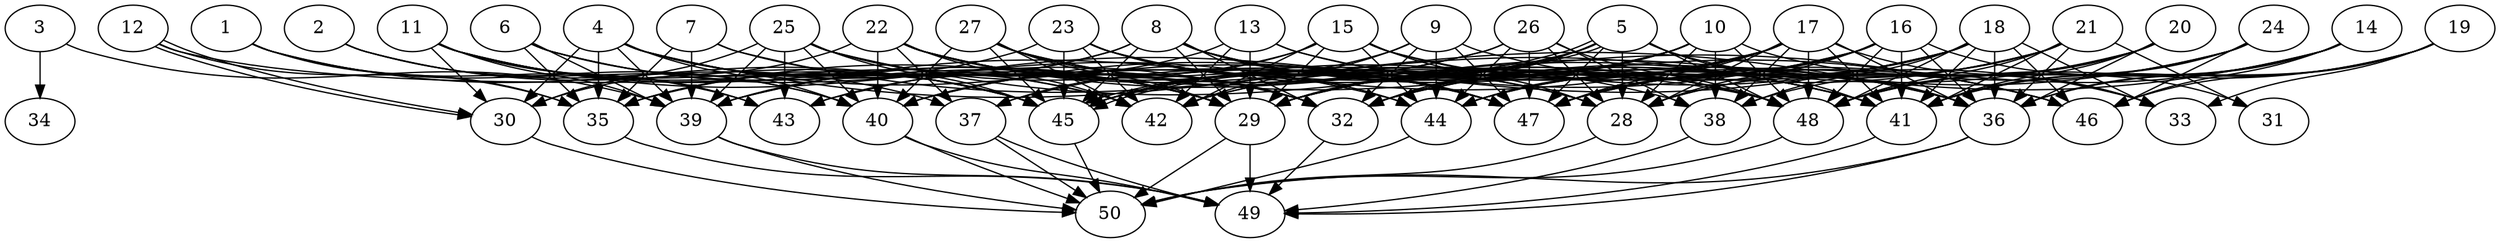 // DAG automatically generated by daggen at Tue Aug  6 16:32:29 2019
// ./daggen --dot -n 50 --ccr 0.3 --fat 0.8 --regular 0.5 --density 0.6 --mindata 5242880 --maxdata 52428800 
digraph G {
  1 [size="151951360", alpha="0.05", expect_size="45585408"] 
  1 -> 35 [size ="45585408"]
  1 -> 40 [size ="45585408"]
  1 -> 43 [size ="45585408"]
  1 -> 45 [size ="45585408"]
  2 [size="66717013", alpha="0.18", expect_size="20015104"] 
  2 -> 37 [size ="20015104"]
  2 -> 40 [size ="20015104"]
  2 -> 45 [size ="20015104"]
  3 [size="34788693", alpha="0.07", expect_size="10436608"] 
  3 -> 34 [size ="10436608"]
  3 -> 39 [size ="10436608"]
  4 [size="63976107", alpha="0.01", expect_size="19192832"] 
  4 -> 29 [size ="19192832"]
  4 -> 30 [size ="19192832"]
  4 -> 35 [size ="19192832"]
  4 -> 36 [size ="19192832"]
  4 -> 39 [size ="19192832"]
  4 -> 40 [size ="19192832"]
  4 -> 42 [size ="19192832"]
  4 -> 45 [size ="19192832"]
  4 -> 47 [size ="19192832"]
  5 [size="84722347", alpha="0.02", expect_size="25416704"] 
  5 -> 28 [size ="25416704"]
  5 -> 29 [size ="25416704"]
  5 -> 32 [size ="25416704"]
  5 -> 36 [size ="25416704"]
  5 -> 40 [size ="25416704"]
  5 -> 41 [size ="25416704"]
  5 -> 45 [size ="25416704"]
  5 -> 45 [size ="25416704"]
  5 -> 47 [size ="25416704"]
  5 -> 48 [size ="25416704"]
  6 [size="115264853", alpha="0.09", expect_size="34579456"] 
  6 -> 29 [size ="34579456"]
  6 -> 32 [size ="34579456"]
  6 -> 35 [size ="34579456"]
  6 -> 39 [size ="34579456"]
  6 -> 45 [size ="34579456"]
  7 [size="21063680", alpha="0.00", expect_size="6319104"] 
  7 -> 29 [size ="6319104"]
  7 -> 35 [size ="6319104"]
  7 -> 39 [size ="6319104"]
  7 -> 41 [size ="6319104"]
  8 [size="62948693", alpha="0.06", expect_size="18884608"] 
  8 -> 29 [size ="18884608"]
  8 -> 32 [size ="18884608"]
  8 -> 35 [size ="18884608"]
  8 -> 36 [size ="18884608"]
  8 -> 39 [size ="18884608"]
  8 -> 41 [size ="18884608"]
  8 -> 45 [size ="18884608"]
  8 -> 47 [size ="18884608"]
  8 -> 48 [size ="18884608"]
  9 [size="26009600", alpha="0.07", expect_size="7802880"] 
  9 -> 32 [size ="7802880"]
  9 -> 33 [size ="7802880"]
  9 -> 42 [size ="7802880"]
  9 -> 44 [size ="7802880"]
  9 -> 45 [size ="7802880"]
  9 -> 47 [size ="7802880"]
  10 [size="106676907", alpha="0.16", expect_size="32003072"] 
  10 -> 28 [size ="32003072"]
  10 -> 29 [size ="32003072"]
  10 -> 32 [size ="32003072"]
  10 -> 33 [size ="32003072"]
  10 -> 37 [size ="32003072"]
  10 -> 38 [size ="32003072"]
  10 -> 45 [size ="32003072"]
  10 -> 48 [size ="32003072"]
  11 [size="86824960", alpha="0.17", expect_size="26047488"] 
  11 -> 29 [size ="26047488"]
  11 -> 30 [size ="26047488"]
  11 -> 39 [size ="26047488"]
  11 -> 42 [size ="26047488"]
  11 -> 43 [size ="26047488"]
  11 -> 44 [size ="26047488"]
  11 -> 45 [size ="26047488"]
  12 [size="127863467", alpha="0.11", expect_size="38359040"] 
  12 -> 30 [size ="38359040"]
  12 -> 30 [size ="38359040"]
  12 -> 35 [size ="38359040"]
  12 -> 48 [size ="38359040"]
  13 [size="112254293", alpha="0.13", expect_size="33676288"] 
  13 -> 29 [size ="33676288"]
  13 -> 36 [size ="33676288"]
  13 -> 42 [size ="33676288"]
  13 -> 43 [size ="33676288"]
  13 -> 48 [size ="33676288"]
  14 [size="167260160", alpha="0.19", expect_size="50178048"] 
  14 -> 29 [size ="50178048"]
  14 -> 36 [size ="50178048"]
  14 -> 41 [size ="50178048"]
  14 -> 46 [size ="50178048"]
  14 -> 47 [size ="50178048"]
  14 -> 48 [size ="50178048"]
  15 [size="171376640", alpha="0.04", expect_size="51412992"] 
  15 -> 28 [size ="51412992"]
  15 -> 29 [size ="51412992"]
  15 -> 37 [size ="51412992"]
  15 -> 40 [size ="51412992"]
  15 -> 42 [size ="51412992"]
  15 -> 44 [size ="51412992"]
  15 -> 46 [size ="51412992"]
  15 -> 48 [size ="51412992"]
  16 [size="26286080", alpha="0.05", expect_size="7885824"] 
  16 -> 28 [size ="7885824"]
  16 -> 29 [size ="7885824"]
  16 -> 31 [size ="7885824"]
  16 -> 36 [size ="7885824"]
  16 -> 40 [size ="7885824"]
  16 -> 41 [size ="7885824"]
  16 -> 42 [size ="7885824"]
  16 -> 44 [size ="7885824"]
  16 -> 47 [size ="7885824"]
  16 -> 48 [size ="7885824"]
  17 [size="100174507", alpha="0.12", expect_size="30052352"] 
  17 -> 28 [size ="30052352"]
  17 -> 33 [size ="30052352"]
  17 -> 36 [size ="30052352"]
  17 -> 38 [size ="30052352"]
  17 -> 39 [size ="30052352"]
  17 -> 41 [size ="30052352"]
  17 -> 42 [size ="30052352"]
  17 -> 44 [size ="30052352"]
  17 -> 45 [size ="30052352"]
  17 -> 47 [size ="30052352"]
  17 -> 48 [size ="30052352"]
  18 [size="103526400", alpha="0.04", expect_size="31057920"] 
  18 -> 29 [size ="31057920"]
  18 -> 33 [size ="31057920"]
  18 -> 36 [size ="31057920"]
  18 -> 38 [size ="31057920"]
  18 -> 41 [size ="31057920"]
  18 -> 43 [size ="31057920"]
  18 -> 44 [size ="31057920"]
  18 -> 45 [size ="31057920"]
  18 -> 46 [size ="31057920"]
  18 -> 47 [size ="31057920"]
  18 -> 48 [size ="31057920"]
  19 [size="154641067", alpha="0.12", expect_size="46392320"] 
  19 -> 33 [size ="46392320"]
  19 -> 36 [size ="46392320"]
  19 -> 41 [size ="46392320"]
  19 -> 46 [size ="46392320"]
  19 -> 48 [size ="46392320"]
  20 [size="55360853", alpha="0.15", expect_size="16608256"] 
  20 -> 28 [size ="16608256"]
  20 -> 32 [size ="16608256"]
  20 -> 36 [size ="16608256"]
  20 -> 38 [size ="16608256"]
  20 -> 41 [size ="16608256"]
  20 -> 48 [size ="16608256"]
  21 [size="27719680", alpha="0.15", expect_size="8315904"] 
  21 -> 28 [size ="8315904"]
  21 -> 29 [size ="8315904"]
  21 -> 31 [size ="8315904"]
  21 -> 36 [size ="8315904"]
  21 -> 41 [size ="8315904"]
  21 -> 44 [size ="8315904"]
  21 -> 47 [size ="8315904"]
  21 -> 48 [size ="8315904"]
  22 [size="161884160", alpha="0.01", expect_size="48565248"] 
  22 -> 28 [size ="48565248"]
  22 -> 30 [size ="48565248"]
  22 -> 32 [size ="48565248"]
  22 -> 37 [size ="48565248"]
  22 -> 38 [size ="48565248"]
  22 -> 40 [size ="48565248"]
  22 -> 41 [size ="48565248"]
  22 -> 42 [size ="48565248"]
  22 -> 47 [size ="48565248"]
  23 [size="88398507", alpha="0.10", expect_size="26519552"] 
  23 -> 28 [size ="26519552"]
  23 -> 35 [size ="26519552"]
  23 -> 41 [size ="26519552"]
  23 -> 42 [size ="26519552"]
  23 -> 44 [size ="26519552"]
  23 -> 45 [size ="26519552"]
  23 -> 47 [size ="26519552"]
  24 [size="30638080", alpha="0.04", expect_size="9191424"] 
  24 -> 32 [size ="9191424"]
  24 -> 41 [size ="9191424"]
  24 -> 46 [size ="9191424"]
  24 -> 47 [size ="9191424"]
  24 -> 48 [size ="9191424"]
  25 [size="24023040", alpha="0.07", expect_size="7206912"] 
  25 -> 29 [size ="7206912"]
  25 -> 30 [size ="7206912"]
  25 -> 32 [size ="7206912"]
  25 -> 39 [size ="7206912"]
  25 -> 40 [size ="7206912"]
  25 -> 43 [size ="7206912"]
  25 -> 45 [size ="7206912"]
  25 -> 46 [size ="7206912"]
  25 -> 47 [size ="7206912"]
  26 [size="52626773", alpha="0.03", expect_size="15788032"] 
  26 -> 28 [size ="15788032"]
  26 -> 35 [size ="15788032"]
  26 -> 38 [size ="15788032"]
  26 -> 39 [size ="15788032"]
  26 -> 44 [size ="15788032"]
  26 -> 47 [size ="15788032"]
  26 -> 48 [size ="15788032"]
  27 [size="90323627", alpha="0.19", expect_size="27097088"] 
  27 -> 29 [size ="27097088"]
  27 -> 32 [size ="27097088"]
  27 -> 40 [size ="27097088"]
  27 -> 42 [size ="27097088"]
  27 -> 45 [size ="27097088"]
  27 -> 46 [size ="27097088"]
  27 -> 48 [size ="27097088"]
  28 [size="25159680", alpha="0.00", expect_size="7547904"] 
  28 -> 50 [size ="7547904"]
  29 [size="58682027", alpha="0.03", expect_size="17604608"] 
  29 -> 49 [size ="17604608"]
  29 -> 50 [size ="17604608"]
  30 [size="153907200", alpha="0.17", expect_size="46172160"] 
  30 -> 50 [size ="46172160"]
  31 [size="115165867", alpha="0.00", expect_size="34549760"] 
  32 [size="76936533", alpha="0.17", expect_size="23080960"] 
  32 -> 49 [size ="23080960"]
  33 [size="88463360", alpha="0.06", expect_size="26539008"] 
  34 [size="167058773", alpha="0.14", expect_size="50117632"] 
  35 [size="44653227", alpha="0.02", expect_size="13395968"] 
  35 -> 49 [size ="13395968"]
  36 [size="103065600", alpha="0.11", expect_size="30919680"] 
  36 -> 49 [size ="30919680"]
  36 -> 50 [size ="30919680"]
  37 [size="125518507", alpha="0.10", expect_size="37655552"] 
  37 -> 49 [size ="37655552"]
  37 -> 50 [size ="37655552"]
  38 [size="115595947", alpha="0.20", expect_size="34678784"] 
  38 -> 49 [size ="34678784"]
  39 [size="118777173", alpha="0.08", expect_size="35633152"] 
  39 -> 49 [size ="35633152"]
  39 -> 50 [size ="35633152"]
  40 [size="143588693", alpha="0.00", expect_size="43076608"] 
  40 -> 49 [size ="43076608"]
  40 -> 50 [size ="43076608"]
  41 [size="121951573", alpha="0.14", expect_size="36585472"] 
  41 -> 49 [size ="36585472"]
  42 [size="123214507", alpha="0.06", expect_size="36964352"] 
  43 [size="100481707", alpha="0.07", expect_size="30144512"] 
  44 [size="148524373", alpha="0.10", expect_size="44557312"] 
  44 -> 50 [size ="44557312"]
  45 [size="102563840", alpha="0.14", expect_size="30769152"] 
  45 -> 50 [size ="30769152"]
  46 [size="116500480", alpha="0.02", expect_size="34950144"] 
  47 [size="41861120", alpha="0.19", expect_size="12558336"] 
  48 [size="118630400", alpha="0.17", expect_size="35589120"] 
  48 -> 50 [size ="35589120"]
  49 [size="118289067", alpha="0.01", expect_size="35486720"] 
  50 [size="20718933", alpha="0.02", expect_size="6215680"] 
}
